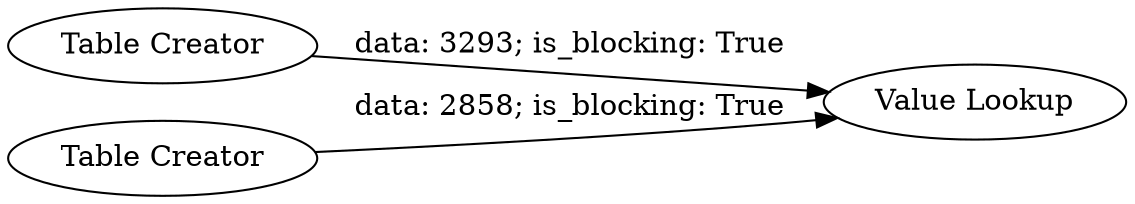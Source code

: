 digraph {
	"-3814067260224120546_44" [label="Table Creator"]
	"-3814067260224120546_42" [label="Value Lookup"]
	"-3814067260224120546_43" [label="Table Creator"]
	"-3814067260224120546_43" -> "-3814067260224120546_42" [label="data: 2858; is_blocking: True"]
	"-3814067260224120546_44" -> "-3814067260224120546_42" [label="data: 3293; is_blocking: True"]
	rankdir=LR
}
